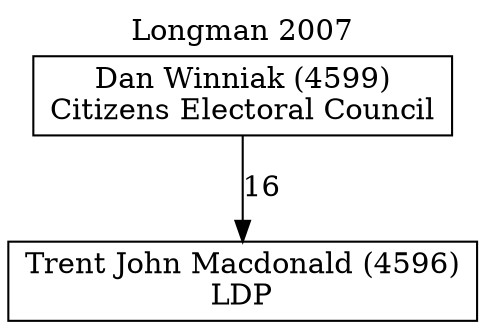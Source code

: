 // House preference flow
digraph "Trent John Macdonald (4596)_Longman_2007" {
	graph [label="Longman 2007" labelloc=t mclimit=10]
	node [shape=box]
	"Trent John Macdonald (4596)" [label="Trent John Macdonald (4596)
LDP"]
	"Dan Winniak (4599)" [label="Dan Winniak (4599)
Citizens Electoral Council"]
	"Dan Winniak (4599)" -> "Trent John Macdonald (4596)" [label=16]
}
